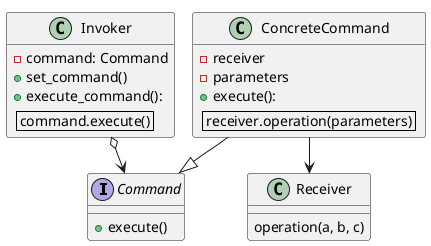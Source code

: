 @startuml
!pragma layout smetana
'https://plantuml.com/class-diagram

interface Command {
  + execute()
}

class ConcreteCommand {
  - receiver
  - parameters
  + execute():
  | receiver.operation(parameters) |
}

class Invoker {
  - command: Command
  + set_command()
  + execute_command():
  | command.execute() |
}

class Receiver {
  operation(a, b, c)
}

Invoker o--> Command
ConcreteCommand --|> Command
ConcreteCommand --> Receiver

@enduml
